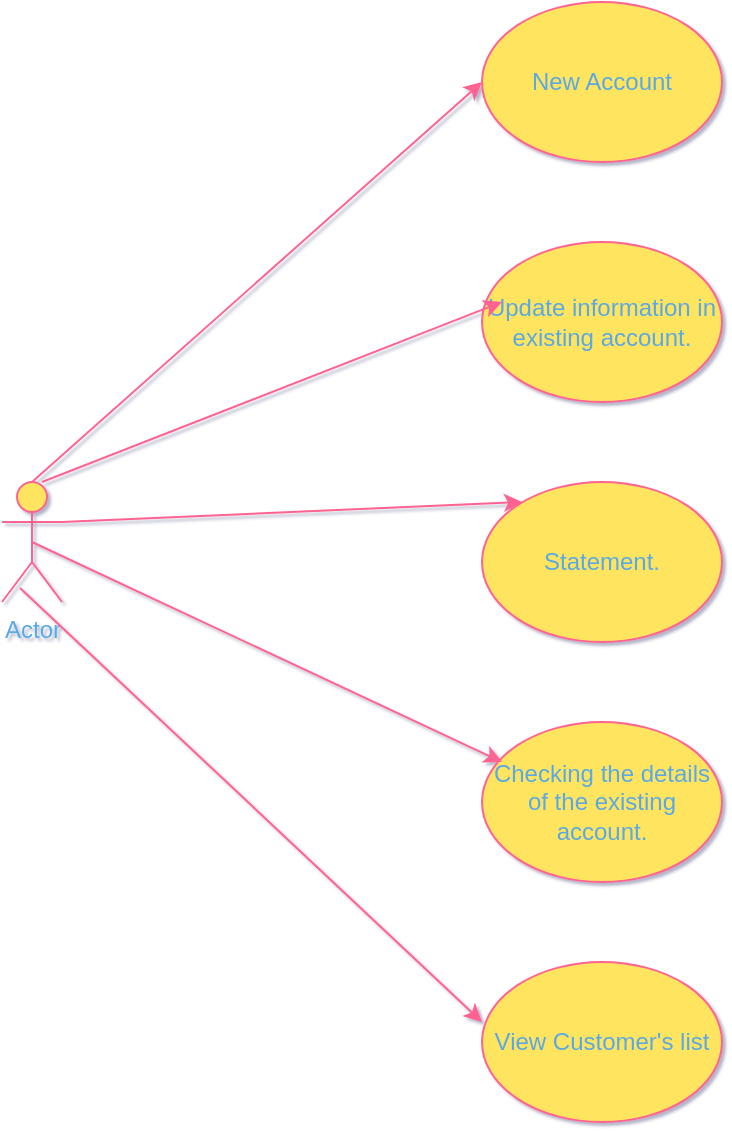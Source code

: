 <mxfile version="14.5.9" type="github"><diagram id="fWIwM-6Z6_-DwX5gnZMp" name="Page-1"><mxGraphModel dx="868" dy="482" grid="1" gridSize="10" guides="1" tooltips="1" connect="1" arrows="1" fold="1" page="1" pageScale="1" pageWidth="850" pageHeight="1100" math="0" shadow="1"><root><mxCell id="0"/><mxCell id="1" parent="0"/><mxCell id="vB9FQseY9clRabjbTQle-1" value="Actor" style="shape=umlActor;verticalLabelPosition=bottom;verticalAlign=top;html=1;outlineConnect=0;fillColor=#FFE45E;strokeColor=#FF6392;fontColor=#5AA9E6;" parent="1" vertex="1"><mxGeometry x="120" y="280" width="30" height="60" as="geometry"/></mxCell><mxCell id="vB9FQseY9clRabjbTQle-2" value="New Account" style="ellipse;whiteSpace=wrap;html=1;fillColor=#FFE45E;strokeColor=#FF6392;fontColor=#5AA9E6;" parent="1" vertex="1"><mxGeometry x="360" y="40" width="120" height="80" as="geometry"/></mxCell><mxCell id="vB9FQseY9clRabjbTQle-4" value="Update information in existing account." style="ellipse;whiteSpace=wrap;html=1;fillColor=#FFE45E;strokeColor=#FF6392;fontColor=#5AA9E6;" parent="1" vertex="1"><mxGeometry x="360" y="160" width="120" height="80" as="geometry"/></mxCell><mxCell id="vB9FQseY9clRabjbTQle-5" value="Statement." style="ellipse;whiteSpace=wrap;html=1;fillColor=#FFE45E;strokeColor=#FF6392;fontColor=#5AA9E6;" parent="1" vertex="1"><mxGeometry x="360" y="280" width="120" height="80" as="geometry"/></mxCell><mxCell id="vB9FQseY9clRabjbTQle-6" value="Checking the details of the existing account." style="ellipse;whiteSpace=wrap;html=1;fillColor=#FFE45E;strokeColor=#FF6392;fontColor=#5AA9E6;" parent="1" vertex="1"><mxGeometry x="360" y="400" width="120" height="80" as="geometry"/></mxCell><mxCell id="vB9FQseY9clRabjbTQle-7" value="View Customer's list" style="ellipse;whiteSpace=wrap;html=1;fillColor=#FFE45E;strokeColor=#FF6392;fontColor=#5AA9E6;" parent="1" vertex="1"><mxGeometry x="360" y="520" width="120" height="80" as="geometry"/></mxCell><mxCell id="vB9FQseY9clRabjbTQle-9" value="" style="endArrow=classic;html=1;exitX=0.5;exitY=0;exitDx=0;exitDy=0;exitPerimeter=0;strokeColor=#FF6392;fontColor=#5AA9E6;" parent="1" source="vB9FQseY9clRabjbTQle-1" edge="1"><mxGeometry width="50" height="50" relative="1" as="geometry"><mxPoint x="310" y="130" as="sourcePoint"/><mxPoint x="360" y="80" as="targetPoint"/></mxGeometry></mxCell><mxCell id="vB9FQseY9clRabjbTQle-10" value="" style="endArrow=classic;html=1;strokeColor=#FF6392;fontColor=#5AA9E6;" parent="1" edge="1"><mxGeometry width="50" height="50" relative="1" as="geometry"><mxPoint x="140" y="280" as="sourcePoint"/><mxPoint x="370" y="190" as="targetPoint"/></mxGeometry></mxCell><mxCell id="vB9FQseY9clRabjbTQle-11" value="" style="endArrow=classic;html=1;exitX=1;exitY=0.333;exitDx=0;exitDy=0;exitPerimeter=0;strokeColor=#FF6392;fontColor=#5AA9E6;" parent="1" source="vB9FQseY9clRabjbTQle-1" edge="1"><mxGeometry width="50" height="50" relative="1" as="geometry"><mxPoint x="330" y="340" as="sourcePoint"/><mxPoint x="380" y="290" as="targetPoint"/></mxGeometry></mxCell><mxCell id="vB9FQseY9clRabjbTQle-12" value="" style="endArrow=classic;html=1;exitX=0.5;exitY=0.5;exitDx=0;exitDy=0;exitPerimeter=0;strokeColor=#FF6392;fontColor=#5AA9E6;" parent="1" source="vB9FQseY9clRabjbTQle-1" edge="1"><mxGeometry width="50" height="50" relative="1" as="geometry"><mxPoint x="320" y="470" as="sourcePoint"/><mxPoint x="370" y="420" as="targetPoint"/></mxGeometry></mxCell><mxCell id="vB9FQseY9clRabjbTQle-14" value="" style="endArrow=classic;html=1;exitX=0.3;exitY=0.883;exitDx=0;exitDy=0;exitPerimeter=0;strokeColor=#FF6392;fontColor=#5AA9E6;" parent="1" source="vB9FQseY9clRabjbTQle-1" edge="1"><mxGeometry width="50" height="50" relative="1" as="geometry"><mxPoint x="310" y="600" as="sourcePoint"/><mxPoint x="360" y="550" as="targetPoint"/></mxGeometry></mxCell></root></mxGraphModel></diagram></mxfile>